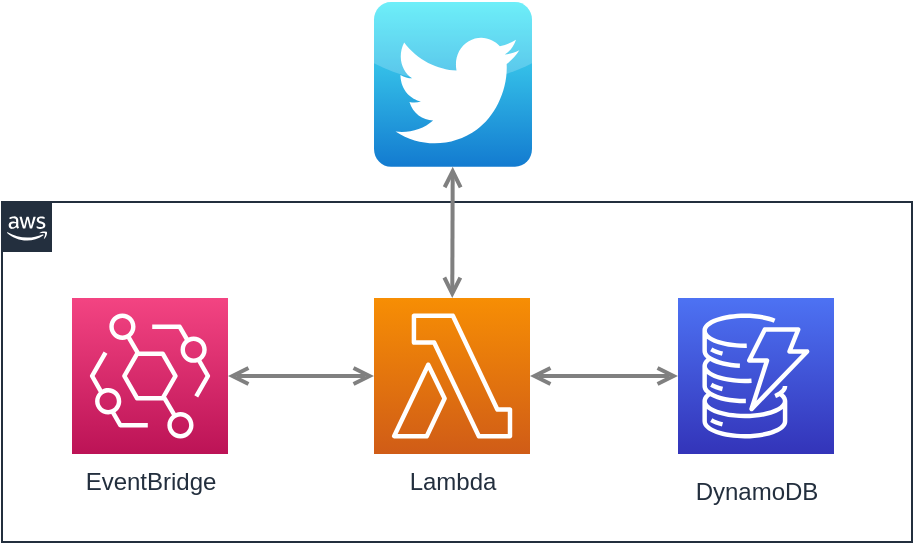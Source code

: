 <mxfile version="12.9.8" type="github"><diagram id="Ht1M8jgEwFfnCIfOTk4-" name="Page-1"><mxGraphModel dx="1024" dy="485" grid="1" gridSize="10" guides="1" tooltips="1" connect="1" arrows="1" fold="1" page="1" pageScale="1" pageWidth="1169" pageHeight="827" math="0" shadow="0"><root><mxCell id="0"/><mxCell id="1" parent="0"/><mxCell id="e5_hwdFRrixaUd5XO73S-13" value="" style="points=[[0,0],[0.25,0],[0.5,0],[0.75,0],[1,0],[1,0.25],[1,0.5],[1,0.75],[1,1],[0.75,1],[0.5,1],[0.25,1],[0,1],[0,0.75],[0,0.5],[0,0.25]];outlineConnect=0;gradientColor=none;html=1;whiteSpace=wrap;fontSize=12;fontStyle=0;shape=mxgraph.aws4.group;grIcon=mxgraph.aws4.group_aws_cloud_alt;strokeColor=#232F3E;fillColor=none;verticalAlign=top;align=left;spacingLeft=30;fontColor=#232F3E;dashed=0;" parent="1" vertex="1"><mxGeometry x="335" y="290" width="455" height="170" as="geometry"/></mxCell><mxCell id="UEzPUAAOIrF-is8g5C7q-129" style="edgeStyle=orthogonalEdgeStyle;rounded=0;orthogonalLoop=1;jettySize=auto;html=1;startArrow=open;startFill=0;endArrow=open;endFill=0;strokeWidth=2;strokeColor=#808080;" parent="1" source="4ZzCEUjZ9iKyjfjmSyuH-3" edge="1" target="e5_hwdFRrixaUd5XO73S-12"><mxGeometry relative="1" as="geometry"><Array as="points"/><mxPoint x="520" y="392" as="targetPoint"/><mxPoint x="447.5" y="391.5" as="sourcePoint"/></mxGeometry></mxCell><mxCell id="UEzPUAAOIrF-is8g5C7q-119" value="DynamoDB" style="outlineConnect=0;fontColor=#232F3E;gradientColor=#4D72F3;gradientDirection=north;fillColor=#3334B9;strokeColor=#ffffff;dashed=0;verticalLabelPosition=bottom;verticalAlign=top;align=center;html=1;fontSize=12;fontStyle=0;aspect=fixed;shape=mxgraph.aws4.resourceIcon;resIcon=mxgraph.aws4.dynamodb;labelBackgroundColor=#ffffff;spacingTop=5;horizontal=1;" parent="1" vertex="1"><mxGeometry x="673.0" y="338" width="78" height="78" as="geometry"/></mxCell><mxCell id="e5_hwdFRrixaUd5XO73S-12" value="Lambda" style="outlineConnect=0;fontColor=#232F3E;gradientColor=#F78E04;gradientDirection=north;fillColor=#D05C17;strokeColor=#ffffff;dashed=0;verticalLabelPosition=bottom;verticalAlign=top;align=center;html=1;fontSize=12;fontStyle=0;aspect=fixed;shape=mxgraph.aws4.resourceIcon;resIcon=mxgraph.aws4.lambda;" parent="1" vertex="1"><mxGeometry x="521" y="338" width="78" height="78" as="geometry"/></mxCell><mxCell id="d9MhdAnFFDUoCID3Rv5p-1" style="edgeStyle=orthogonalEdgeStyle;rounded=0;orthogonalLoop=1;jettySize=auto;html=1;startArrow=open;startFill=0;endArrow=open;endFill=0;strokeWidth=2;strokeColor=#808080;" parent="1" edge="1" target="UEzPUAAOIrF-is8g5C7q-119" source="e5_hwdFRrixaUd5XO73S-12"><mxGeometry relative="1" as="geometry"><Array as="points"/><mxPoint x="673" y="392" as="targetPoint"/><mxPoint x="600.5" y="391.5" as="sourcePoint"/></mxGeometry></mxCell><mxCell id="4ZzCEUjZ9iKyjfjmSyuH-3" value="EventBridge" style="outlineConnect=0;fontColor=#232F3E;gradientColor=#F34482;gradientDirection=north;fillColor=#BC1356;strokeColor=#ffffff;dashed=0;verticalLabelPosition=bottom;verticalAlign=top;align=center;html=1;fontSize=12;fontStyle=0;aspect=fixed;shape=mxgraph.aws4.resourceIcon;resIcon=mxgraph.aws4.eventbridge;" vertex="1" parent="1"><mxGeometry x="370" y="338" width="78" height="78" as="geometry"/></mxCell><mxCell id="4ZzCEUjZ9iKyjfjmSyuH-4" value="" style="dashed=0;outlineConnect=0;html=1;align=center;labelPosition=center;verticalLabelPosition=bottom;verticalAlign=top;shape=mxgraph.webicons.twitter;fillColor=#49EAF7;gradientColor=#137BD0" vertex="1" parent="1"><mxGeometry x="521" y="190" width="79" height="82.4" as="geometry"/></mxCell><mxCell id="4ZzCEUjZ9iKyjfjmSyuH-5" style="rounded=0;orthogonalLoop=1;jettySize=auto;html=1;startArrow=open;startFill=0;endArrow=open;endFill=0;strokeWidth=2;strokeColor=#808080;" edge="1" parent="1" source="4ZzCEUjZ9iKyjfjmSyuH-4" target="e5_hwdFRrixaUd5XO73S-12"><mxGeometry relative="1" as="geometry"><mxPoint x="531" y="387" as="targetPoint"/><mxPoint x="458" y="387" as="sourcePoint"/></mxGeometry></mxCell></root></mxGraphModel></diagram></mxfile>